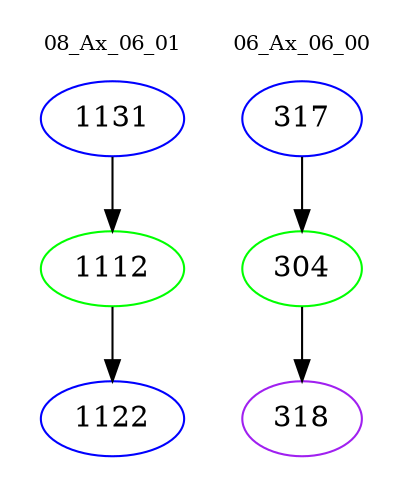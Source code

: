 digraph{
subgraph cluster_0 {
color = white
label = "08_Ax_06_01";
fontsize=10;
T0_1131 [label="1131", color="blue"]
T0_1131 -> T0_1112 [color="black"]
T0_1112 [label="1112", color="green"]
T0_1112 -> T0_1122 [color="black"]
T0_1122 [label="1122", color="blue"]
}
subgraph cluster_1 {
color = white
label = "06_Ax_06_00";
fontsize=10;
T1_317 [label="317", color="blue"]
T1_317 -> T1_304 [color="black"]
T1_304 [label="304", color="green"]
T1_304 -> T1_318 [color="black"]
T1_318 [label="318", color="purple"]
}
}

